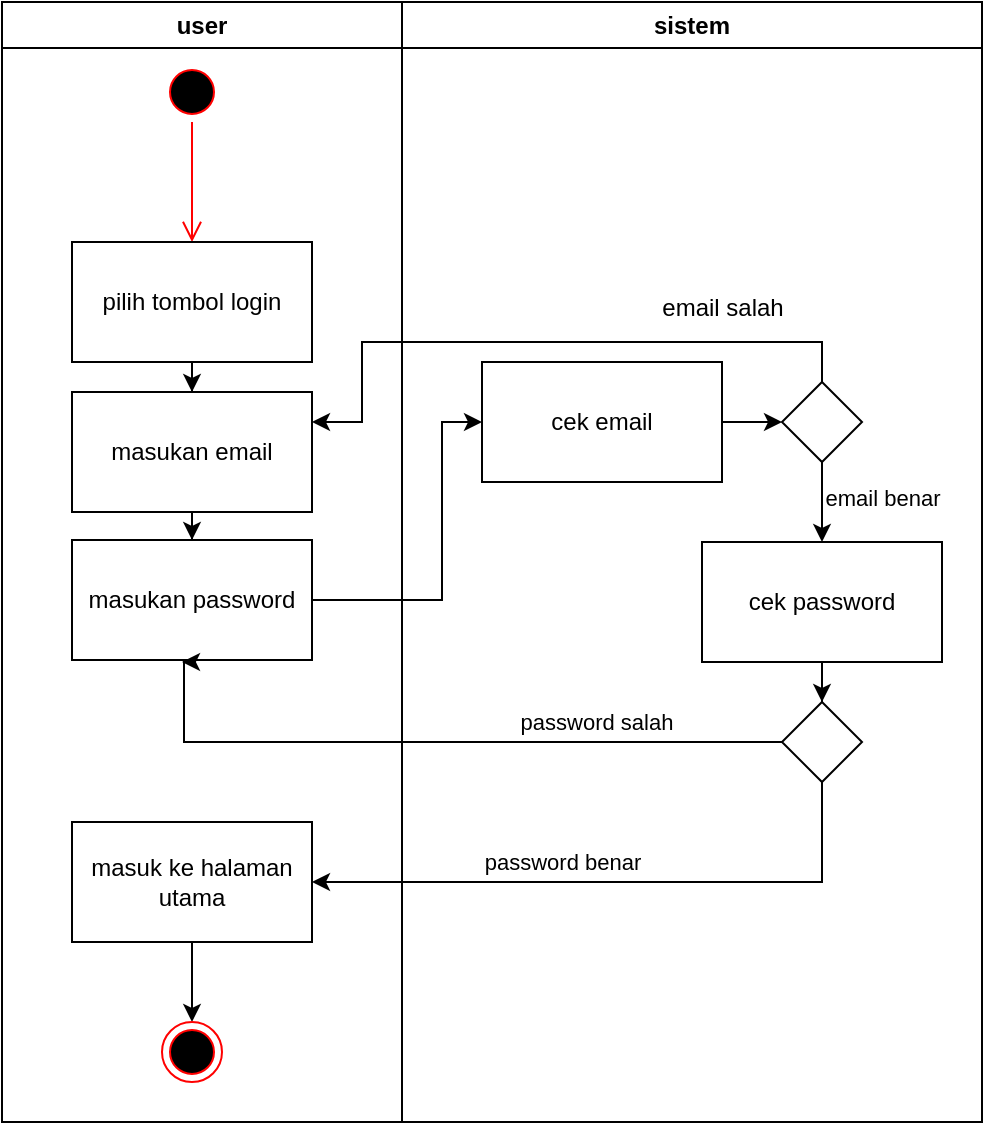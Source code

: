 <mxfile version="21.6.1" type="github">
  <diagram name="Page-1" id="0783ab3e-0a74-02c8-0abd-f7b4e66b4bec">
    <mxGraphModel dx="1002" dy="622" grid="1" gridSize="10" guides="1" tooltips="1" connect="1" arrows="1" fold="1" page="1" pageScale="1" pageWidth="850" pageHeight="1100" background="none" math="0" shadow="0">
      <root>
        <mxCell id="0" />
        <mxCell id="1" parent="0" />
        <mxCell id="Io3ZU_X9akoJsGM-Tuc8-3" value="user" style="swimlane;whiteSpace=wrap;html=1;" vertex="1" parent="1">
          <mxGeometry x="50" y="100" width="200" height="560" as="geometry" />
        </mxCell>
        <mxCell id="Io3ZU_X9akoJsGM-Tuc8-8" value="" style="ellipse;html=1;shape=startState;fillColor=#000000;strokeColor=#ff0000;" vertex="1" parent="Io3ZU_X9akoJsGM-Tuc8-3">
          <mxGeometry x="80" y="30" width="30" height="30" as="geometry" />
        </mxCell>
        <mxCell id="Io3ZU_X9akoJsGM-Tuc8-9" value="" style="edgeStyle=orthogonalEdgeStyle;html=1;verticalAlign=bottom;endArrow=open;endSize=8;strokeColor=#ff0000;rounded=0;" edge="1" source="Io3ZU_X9akoJsGM-Tuc8-8" parent="Io3ZU_X9akoJsGM-Tuc8-3">
          <mxGeometry relative="1" as="geometry">
            <mxPoint x="95" y="120" as="targetPoint" />
          </mxGeometry>
        </mxCell>
        <mxCell id="Io3ZU_X9akoJsGM-Tuc8-12" value="" style="edgeStyle=orthogonalEdgeStyle;rounded=0;orthogonalLoop=1;jettySize=auto;html=1;" edge="1" parent="Io3ZU_X9akoJsGM-Tuc8-3" source="Io3ZU_X9akoJsGM-Tuc8-10" target="Io3ZU_X9akoJsGM-Tuc8-11">
          <mxGeometry relative="1" as="geometry" />
        </mxCell>
        <mxCell id="Io3ZU_X9akoJsGM-Tuc8-10" value="pilih tombol login" style="whiteSpace=wrap;html=1;" vertex="1" parent="Io3ZU_X9akoJsGM-Tuc8-3">
          <mxGeometry x="35" y="120" width="120" height="60" as="geometry" />
        </mxCell>
        <mxCell id="Io3ZU_X9akoJsGM-Tuc8-14" value="" style="edgeStyle=orthogonalEdgeStyle;rounded=0;orthogonalLoop=1;jettySize=auto;html=1;" edge="1" parent="Io3ZU_X9akoJsGM-Tuc8-3" source="Io3ZU_X9akoJsGM-Tuc8-11" target="Io3ZU_X9akoJsGM-Tuc8-13">
          <mxGeometry relative="1" as="geometry" />
        </mxCell>
        <mxCell id="Io3ZU_X9akoJsGM-Tuc8-11" value="masukan email" style="whiteSpace=wrap;html=1;" vertex="1" parent="Io3ZU_X9akoJsGM-Tuc8-3">
          <mxGeometry x="35" y="195" width="120" height="60" as="geometry" />
        </mxCell>
        <mxCell id="Io3ZU_X9akoJsGM-Tuc8-13" value="masukan password" style="whiteSpace=wrap;html=1;" vertex="1" parent="Io3ZU_X9akoJsGM-Tuc8-3">
          <mxGeometry x="35" y="269" width="120" height="60" as="geometry" />
        </mxCell>
        <mxCell id="Io3ZU_X9akoJsGM-Tuc8-33" style="edgeStyle=orthogonalEdgeStyle;rounded=0;orthogonalLoop=1;jettySize=auto;html=1;exitX=0.5;exitY=1;exitDx=0;exitDy=0;entryX=0.5;entryY=0;entryDx=0;entryDy=0;" edge="1" parent="Io3ZU_X9akoJsGM-Tuc8-3" source="Io3ZU_X9akoJsGM-Tuc8-29" target="Io3ZU_X9akoJsGM-Tuc8-32">
          <mxGeometry relative="1" as="geometry" />
        </mxCell>
        <mxCell id="Io3ZU_X9akoJsGM-Tuc8-29" value="masuk ke halaman utama" style="whiteSpace=wrap;html=1;" vertex="1" parent="Io3ZU_X9akoJsGM-Tuc8-3">
          <mxGeometry x="35" y="410" width="120" height="60" as="geometry" />
        </mxCell>
        <mxCell id="Io3ZU_X9akoJsGM-Tuc8-32" value="" style="ellipse;html=1;shape=endState;fillColor=#000000;strokeColor=#ff0000;" vertex="1" parent="Io3ZU_X9akoJsGM-Tuc8-3">
          <mxGeometry x="80" y="510" width="30" height="30" as="geometry" />
        </mxCell>
        <mxCell id="Io3ZU_X9akoJsGM-Tuc8-7" value="sistem" style="swimlane;whiteSpace=wrap;html=1;startSize=23;" vertex="1" parent="1">
          <mxGeometry x="250" y="100" width="290" height="560" as="geometry" />
        </mxCell>
        <mxCell id="Io3ZU_X9akoJsGM-Tuc8-20" style="edgeStyle=orthogonalEdgeStyle;rounded=0;orthogonalLoop=1;jettySize=auto;html=1;exitX=1;exitY=0.5;exitDx=0;exitDy=0;entryX=0;entryY=0.5;entryDx=0;entryDy=0;" edge="1" parent="Io3ZU_X9akoJsGM-Tuc8-7" source="Io3ZU_X9akoJsGM-Tuc8-15" target="Io3ZU_X9akoJsGM-Tuc8-19">
          <mxGeometry relative="1" as="geometry" />
        </mxCell>
        <mxCell id="Io3ZU_X9akoJsGM-Tuc8-15" value="cek email" style="whiteSpace=wrap;html=1;" vertex="1" parent="Io3ZU_X9akoJsGM-Tuc8-7">
          <mxGeometry x="40" y="180" width="120" height="60" as="geometry" />
        </mxCell>
        <mxCell id="Io3ZU_X9akoJsGM-Tuc8-26" value="" style="edgeStyle=orthogonalEdgeStyle;rounded=0;orthogonalLoop=1;jettySize=auto;html=1;" edge="1" parent="Io3ZU_X9akoJsGM-Tuc8-7" source="Io3ZU_X9akoJsGM-Tuc8-17" target="Io3ZU_X9akoJsGM-Tuc8-25">
          <mxGeometry relative="1" as="geometry" />
        </mxCell>
        <mxCell id="Io3ZU_X9akoJsGM-Tuc8-17" value="cek password" style="whiteSpace=wrap;html=1;" vertex="1" parent="Io3ZU_X9akoJsGM-Tuc8-7">
          <mxGeometry x="150" y="270" width="120" height="60" as="geometry" />
        </mxCell>
        <mxCell id="Io3ZU_X9akoJsGM-Tuc8-23" style="edgeStyle=orthogonalEdgeStyle;rounded=0;orthogonalLoop=1;jettySize=auto;html=1;exitX=0.5;exitY=1;exitDx=0;exitDy=0;entryX=0.5;entryY=0;entryDx=0;entryDy=0;" edge="1" parent="Io3ZU_X9akoJsGM-Tuc8-7" source="Io3ZU_X9akoJsGM-Tuc8-19" target="Io3ZU_X9akoJsGM-Tuc8-17">
          <mxGeometry relative="1" as="geometry" />
        </mxCell>
        <mxCell id="Io3ZU_X9akoJsGM-Tuc8-24" value="email benar" style="edgeLabel;html=1;align=center;verticalAlign=middle;resizable=0;points=[];" vertex="1" connectable="0" parent="Io3ZU_X9akoJsGM-Tuc8-23">
          <mxGeometry x="0.071" y="-5" relative="1" as="geometry">
            <mxPoint x="35" y="-4" as="offset" />
          </mxGeometry>
        </mxCell>
        <mxCell id="Io3ZU_X9akoJsGM-Tuc8-19" value="" style="rhombus;whiteSpace=wrap;html=1;" vertex="1" parent="Io3ZU_X9akoJsGM-Tuc8-7">
          <mxGeometry x="190" y="190" width="40" height="40" as="geometry" />
        </mxCell>
        <mxCell id="Io3ZU_X9akoJsGM-Tuc8-27" style="edgeStyle=orthogonalEdgeStyle;rounded=0;orthogonalLoop=1;jettySize=auto;html=1;exitX=0;exitY=0.5;exitDx=0;exitDy=0;" edge="1" parent="Io3ZU_X9akoJsGM-Tuc8-7" source="Io3ZU_X9akoJsGM-Tuc8-25">
          <mxGeometry relative="1" as="geometry">
            <mxPoint x="-110.0" y="330" as="targetPoint" />
            <Array as="points">
              <mxPoint x="80" y="370" />
              <mxPoint x="-109" y="370" />
              <mxPoint x="-109" y="330" />
            </Array>
          </mxGeometry>
        </mxCell>
        <mxCell id="Io3ZU_X9akoJsGM-Tuc8-28" value="password salah" style="edgeLabel;html=1;align=center;verticalAlign=middle;resizable=0;points=[];" vertex="1" connectable="0" parent="Io3ZU_X9akoJsGM-Tuc8-27">
          <mxGeometry x="-0.454" y="-10" relative="1" as="geometry">
            <mxPoint as="offset" />
          </mxGeometry>
        </mxCell>
        <mxCell id="Io3ZU_X9akoJsGM-Tuc8-25" value="" style="rhombus;whiteSpace=wrap;html=1;" vertex="1" parent="Io3ZU_X9akoJsGM-Tuc8-7">
          <mxGeometry x="190" y="350" width="40" height="40" as="geometry" />
        </mxCell>
        <mxCell id="Io3ZU_X9akoJsGM-Tuc8-18" style="edgeStyle=orthogonalEdgeStyle;rounded=0;orthogonalLoop=1;jettySize=auto;html=1;exitX=1;exitY=0.5;exitDx=0;exitDy=0;entryX=0;entryY=0.5;entryDx=0;entryDy=0;" edge="1" parent="1" source="Io3ZU_X9akoJsGM-Tuc8-13" target="Io3ZU_X9akoJsGM-Tuc8-15">
          <mxGeometry relative="1" as="geometry">
            <Array as="points">
              <mxPoint x="270" y="399" />
              <mxPoint x="270" y="310" />
            </Array>
          </mxGeometry>
        </mxCell>
        <mxCell id="Io3ZU_X9akoJsGM-Tuc8-21" style="edgeStyle=orthogonalEdgeStyle;rounded=0;orthogonalLoop=1;jettySize=auto;html=1;exitX=0.5;exitY=0;exitDx=0;exitDy=0;entryX=1;entryY=0.25;entryDx=0;entryDy=0;" edge="1" parent="1" source="Io3ZU_X9akoJsGM-Tuc8-19" target="Io3ZU_X9akoJsGM-Tuc8-11">
          <mxGeometry relative="1" as="geometry">
            <Array as="points">
              <mxPoint x="460" y="270" />
              <mxPoint x="230" y="270" />
              <mxPoint x="230" y="310" />
            </Array>
          </mxGeometry>
        </mxCell>
        <mxCell id="Io3ZU_X9akoJsGM-Tuc8-22" value="email salah" style="text;html=1;align=center;verticalAlign=middle;resizable=0;points=[];autosize=1;strokeColor=none;fillColor=none;" vertex="1" parent="1">
          <mxGeometry x="370" y="238" width="80" height="30" as="geometry" />
        </mxCell>
        <mxCell id="Io3ZU_X9akoJsGM-Tuc8-30" style="edgeStyle=orthogonalEdgeStyle;rounded=0;orthogonalLoop=1;jettySize=auto;html=1;exitX=0.5;exitY=1;exitDx=0;exitDy=0;entryX=1;entryY=0.5;entryDx=0;entryDy=0;" edge="1" parent="1" source="Io3ZU_X9akoJsGM-Tuc8-25" target="Io3ZU_X9akoJsGM-Tuc8-29">
          <mxGeometry relative="1" as="geometry" />
        </mxCell>
        <mxCell id="Io3ZU_X9akoJsGM-Tuc8-31" value="password benar" style="edgeLabel;html=1;align=center;verticalAlign=middle;resizable=0;points=[];" vertex="1" connectable="0" parent="Io3ZU_X9akoJsGM-Tuc8-30">
          <mxGeometry x="0.183" y="-10" relative="1" as="geometry">
            <mxPoint as="offset" />
          </mxGeometry>
        </mxCell>
      </root>
    </mxGraphModel>
  </diagram>
</mxfile>

